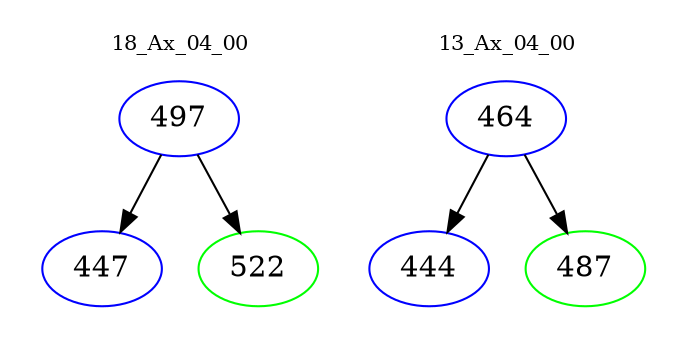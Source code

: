 digraph{
subgraph cluster_0 {
color = white
label = "18_Ax_04_00";
fontsize=10;
T0_497 [label="497", color="blue"]
T0_497 -> T0_447 [color="black"]
T0_447 [label="447", color="blue"]
T0_497 -> T0_522 [color="black"]
T0_522 [label="522", color="green"]
}
subgraph cluster_1 {
color = white
label = "13_Ax_04_00";
fontsize=10;
T1_464 [label="464", color="blue"]
T1_464 -> T1_444 [color="black"]
T1_444 [label="444", color="blue"]
T1_464 -> T1_487 [color="black"]
T1_487 [label="487", color="green"]
}
}
